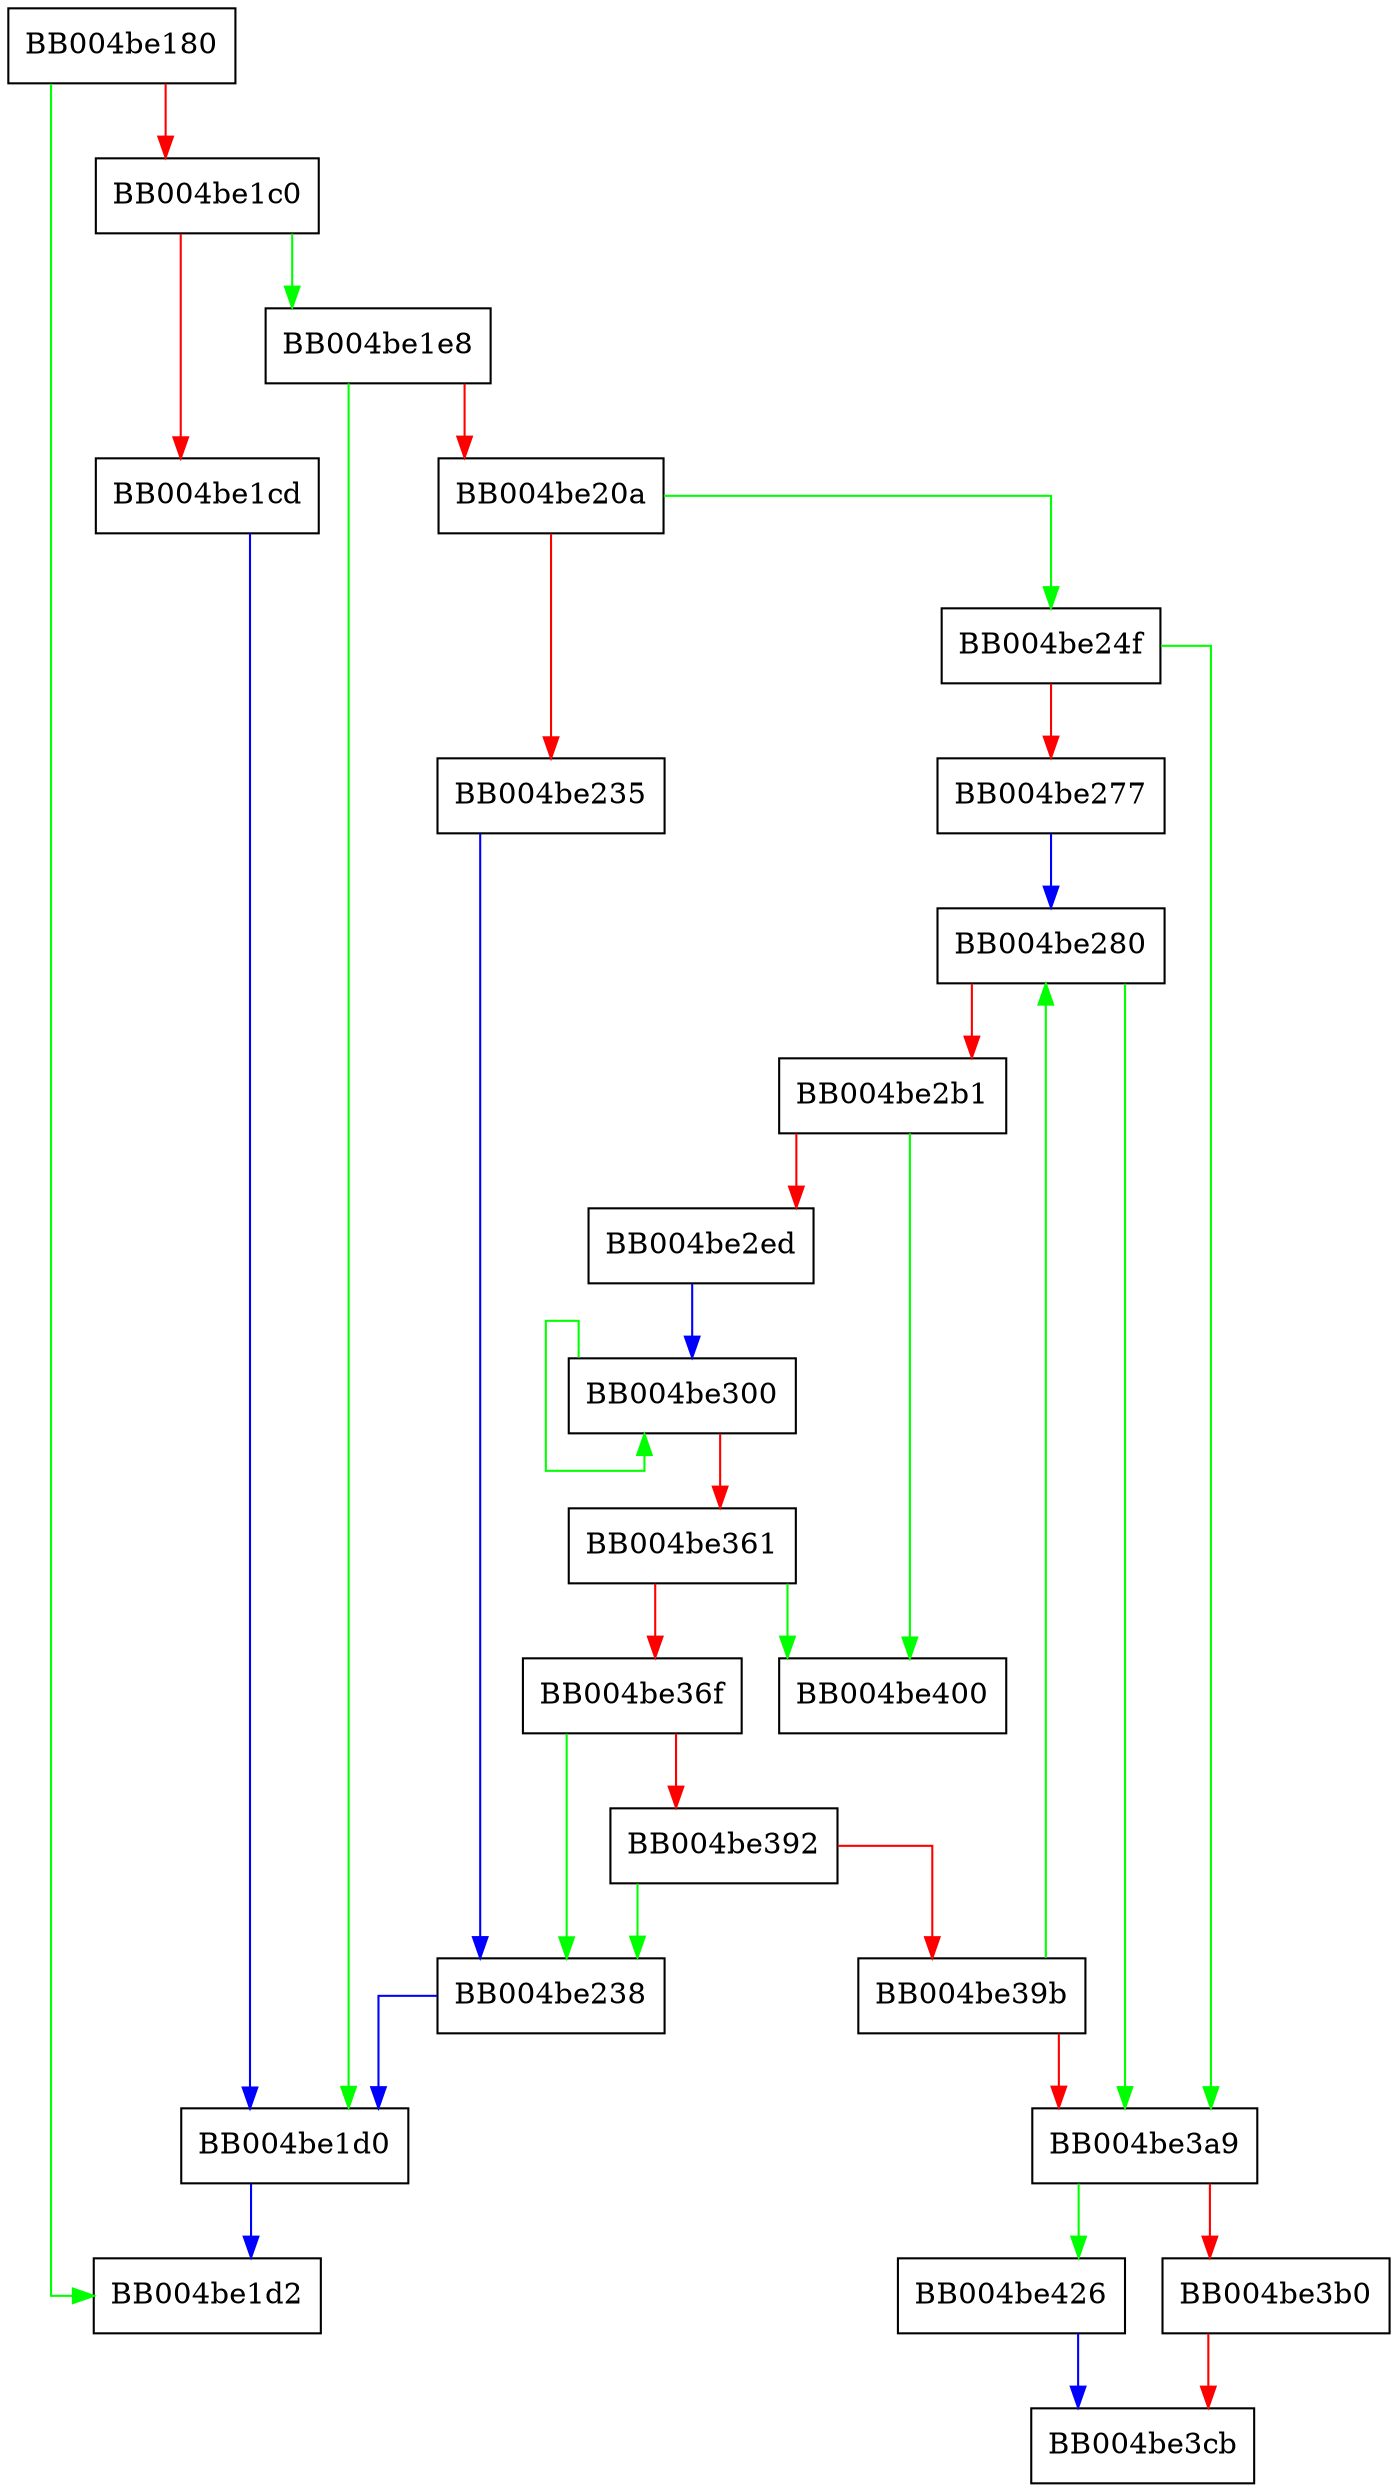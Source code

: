 digraph ossl_quic_sstream_set_buffer_size {
  node [shape="box"];
  graph [splines=ortho];
  BB004be180 -> BB004be1d2 [color="green"];
  BB004be180 -> BB004be1c0 [color="red"];
  BB004be1c0 -> BB004be1e8 [color="green"];
  BB004be1c0 -> BB004be1cd [color="red"];
  BB004be1cd -> BB004be1d0 [color="blue"];
  BB004be1d0 -> BB004be1d2 [color="blue"];
  BB004be1e8 -> BB004be1d0 [color="green"];
  BB004be1e8 -> BB004be20a [color="red"];
  BB004be20a -> BB004be24f [color="green"];
  BB004be20a -> BB004be235 [color="red"];
  BB004be235 -> BB004be238 [color="blue"];
  BB004be238 -> BB004be1d0 [color="blue"];
  BB004be24f -> BB004be3a9 [color="green"];
  BB004be24f -> BB004be277 [color="red"];
  BB004be277 -> BB004be280 [color="blue"];
  BB004be280 -> BB004be3a9 [color="green"];
  BB004be280 -> BB004be2b1 [color="red"];
  BB004be2b1 -> BB004be400 [color="green"];
  BB004be2b1 -> BB004be2ed [color="red"];
  BB004be2ed -> BB004be300 [color="blue"];
  BB004be300 -> BB004be300 [color="green"];
  BB004be300 -> BB004be361 [color="red"];
  BB004be361 -> BB004be400 [color="green"];
  BB004be361 -> BB004be36f [color="red"];
  BB004be36f -> BB004be238 [color="green"];
  BB004be36f -> BB004be392 [color="red"];
  BB004be392 -> BB004be238 [color="green"];
  BB004be392 -> BB004be39b [color="red"];
  BB004be39b -> BB004be280 [color="green"];
  BB004be39b -> BB004be3a9 [color="red"];
  BB004be3a9 -> BB004be426 [color="green"];
  BB004be3a9 -> BB004be3b0 [color="red"];
  BB004be3b0 -> BB004be3cb [color="red"];
  BB004be426 -> BB004be3cb [color="blue"];
}